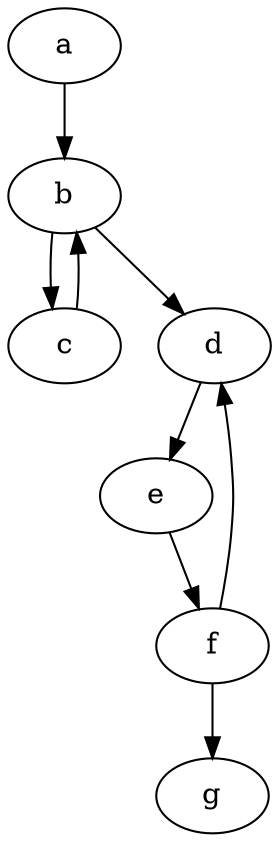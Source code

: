 digraph {
"a" -> "b";
"b" -> "c";
"b" -> "d";
"c" -> "b";
"d" -> "e";
"e" -> "f";
"f" -> "d";
"f" -> "g";
}

